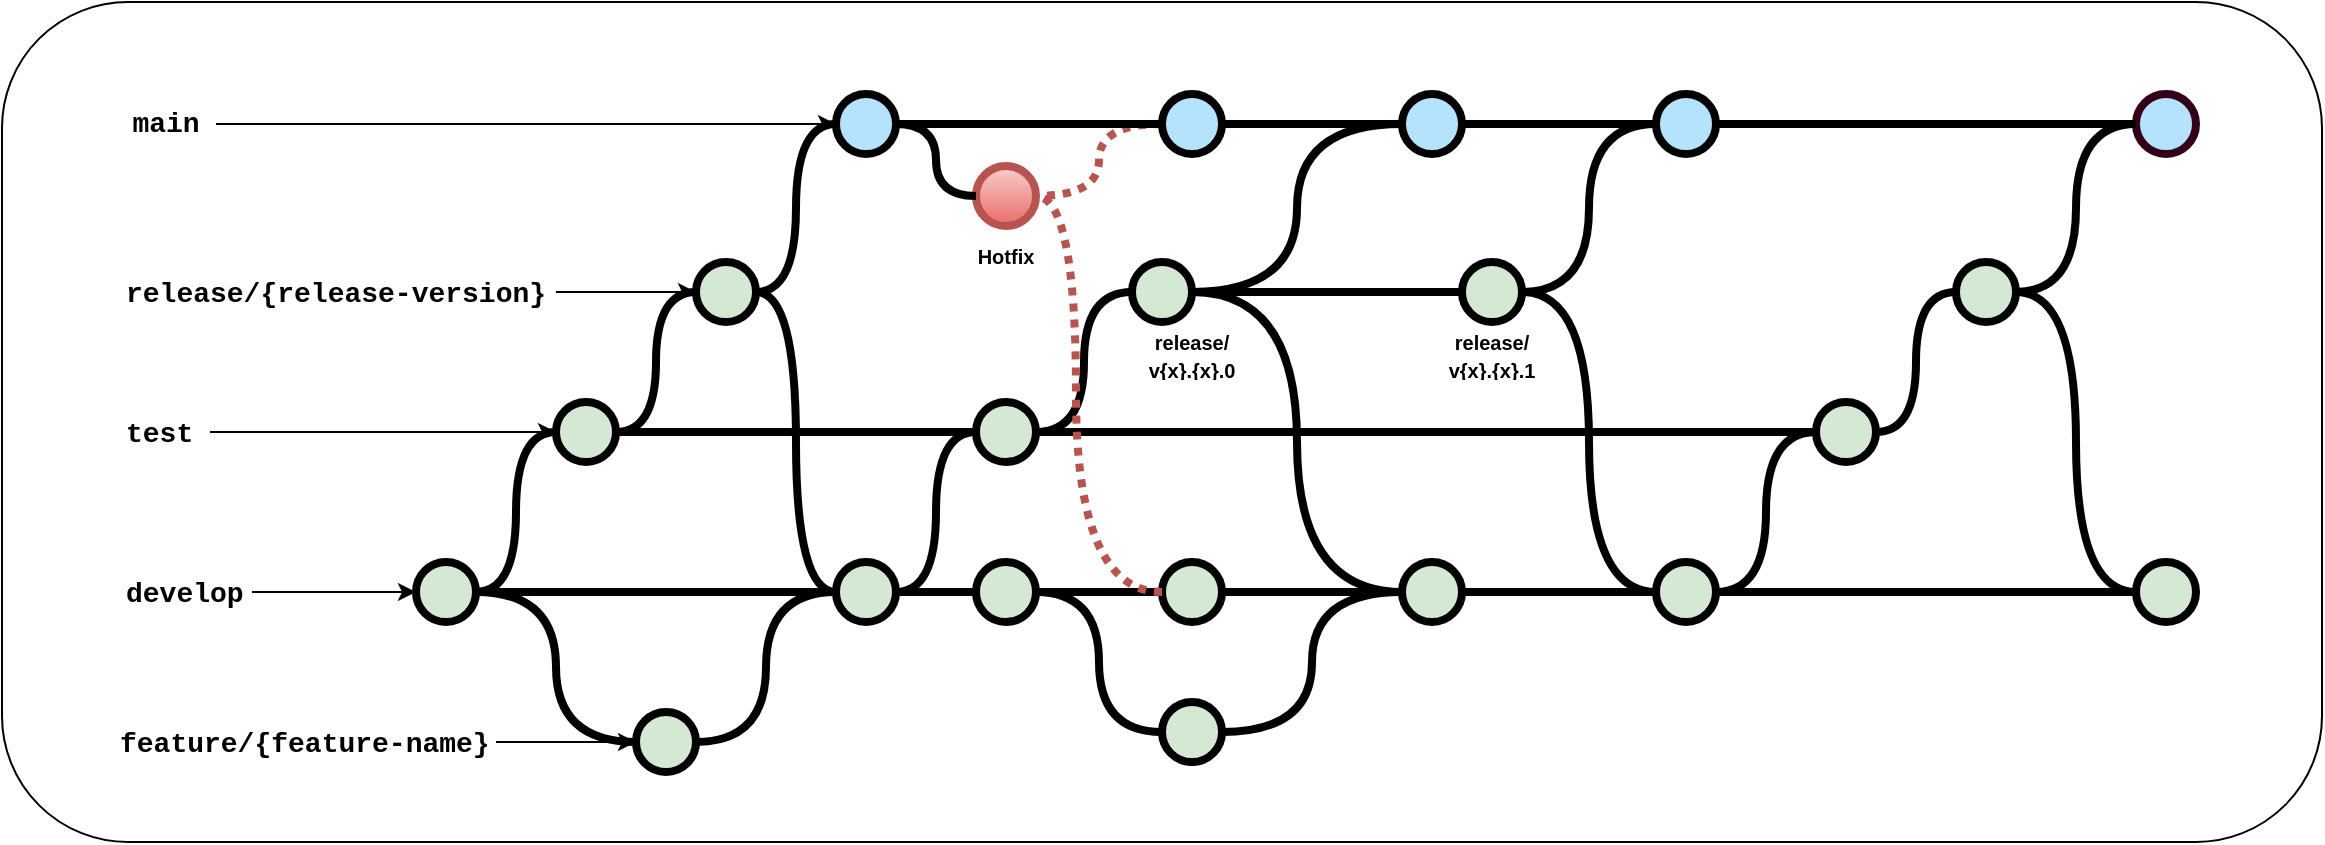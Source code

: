 <mxfile version="17.5.0" type="google"><diagram id="yPxyJZ8AM_hMuL3Unpa9" name="complex gitflow"><mxGraphModel dx="2369" dy="1127" grid="1" gridSize="10" guides="1" tooltips="1" connect="1" arrows="1" fold="1" page="1" pageScale="1" pageWidth="1100" pageHeight="850" math="0" shadow="0"><root><mxCell id="0"/><mxCell id="1" parent="0"/><mxCell id="6oEXdchKybpShq2uF1Sq-28" value="" style="rounded=1;whiteSpace=wrap;html=1;fontSize=10;glass=0;" parent="1" vertex="1"><mxGeometry x="-550" y="180" width="1160" height="420" as="geometry"/></mxCell><mxCell id="uWUnNED6HEl2aK5fdaIb-7" value="&lt;font style=&quot;font-size: 10px&quot;&gt;&lt;b&gt;Hotfix&lt;/b&gt;&lt;/font&gt;" style="text;html=1;strokeColor=none;fillColor=none;align=center;verticalAlign=middle;whiteSpace=wrap;overflow=hidden;" parent="1" vertex="1"><mxGeometry x="-88" y="292" width="80" height="30" as="geometry"/></mxCell><mxCell id="uWUnNED6HEl2aK5fdaIb-8" value="" style="edgeStyle=orthogonalEdgeStyle;rounded=0;html=1;jettySize=auto;orthogonalLoop=1;plain-blue;endArrow=none;endFill=0;strokeWidth=4;strokeColor=#000000;entryX=0;entryY=0.5;entryDx=0;entryDy=0;entryPerimeter=0;startArrow=none;" parent="1" source="_n1wvk3YMXES3FSYDPlQ-41" target="uWUnNED6HEl2aK5fdaIb-11" edge="1"><mxGeometry x="-220.75" y="241" as="geometry"><mxPoint x="-70.75" y="241" as="targetPoint"/></mxGeometry></mxCell><mxCell id="uWUnNED6HEl2aK5fdaIb-80" value="" style="edgeStyle=orthogonalEdgeStyle;curved=1;rounded=0;orthogonalLoop=1;jettySize=auto;html=1;endArrow=none;endFill=0;strokeWidth=4;entryX=0;entryY=0.5;entryDx=0;entryDy=0;entryPerimeter=0;startArrow=none;exitX=1;exitY=0.5;exitDx=0;exitDy=0;exitPerimeter=0;" parent="1" source="6oEXdchKybpShq2uF1Sq-22" target="uWUnNED6HEl2aK5fdaIb-109" edge="1"><mxGeometry relative="1" as="geometry"><mxPoint x="221.5" y="241" as="targetPoint"/><mxPoint x="287" y="241" as="sourcePoint"/></mxGeometry></mxCell><mxCell id="uWUnNED6HEl2aK5fdaIb-11" value="" style="verticalLabelPosition=bottom;verticalAlign=top;html=1;strokeWidth=4;shape=mxgraph.flowchart.on-page_reference;plain-blue;gradientColor=none;strokeColor=#000000;fillColor=#B5E3FE;" parent="1" vertex="1"><mxGeometry x="150" y="226" width="30" height="30" as="geometry"/></mxCell><mxCell id="uWUnNED6HEl2aK5fdaIb-109" value="" style="verticalLabelPosition=bottom;verticalAlign=top;html=1;strokeWidth=4;shape=mxgraph.flowchart.on-page_reference;plain-blue;gradientColor=none;strokeColor=#33001A;fillColor=#B5E3FE;" parent="1" vertex="1"><mxGeometry x="517" y="226" width="30" height="30" as="geometry"/></mxCell><mxCell id="uWUnNED6HEl2aK5fdaIb-13" value="main" style="text;html=1;strokeColor=none;fillColor=none;align=center;verticalAlign=middle;whiteSpace=wrap;overflow=hidden;fontSize=14;fontStyle=1;fontFamily=Courier New;" parent="1" vertex="1"><mxGeometry x="-493" y="220" width="50" height="42" as="geometry"/></mxCell><mxCell id="uWUnNED6HEl2aK5fdaIb-16" style="edgeStyle=orthogonalEdgeStyle;curved=1;rounded=0;html=1;exitX=1;exitY=0.5;exitPerimeter=0;entryX=0;entryY=0.5;entryPerimeter=0;endArrow=none;endFill=0;jettySize=auto;orthogonalLoop=1;strokeWidth=4;fontSize=15;" parent="1" source="uWUnNED6HEl2aK5fdaIb-17" target="uWUnNED6HEl2aK5fdaIb-19" edge="1"><mxGeometry relative="1" as="geometry"/></mxCell><mxCell id="uWUnNED6HEl2aK5fdaIb-17" value="" style="verticalLabelPosition=bottom;verticalAlign=top;html=1;strokeWidth=4;shape=mxgraph.flowchart.on-page_reference;plain-purple;gradientColor=none;strokeColor=#000000;fillColor=#D5E8D4;" parent="1" vertex="1"><mxGeometry x="-273" y="380" width="30" height="30" as="geometry"/></mxCell><mxCell id="uWUnNED6HEl2aK5fdaIb-18" style="edgeStyle=orthogonalEdgeStyle;curved=1;rounded=0;html=1;entryX=0;entryY=0.5;entryPerimeter=0;endArrow=none;endFill=0;jettySize=auto;orthogonalLoop=1;strokeWidth=4;fontSize=15;" parent="1" source="_n1wvk3YMXES3FSYDPlQ-4" target="uWUnNED6HEl2aK5fdaIb-11" edge="1"><mxGeometry relative="1" as="geometry"/></mxCell><mxCell id="uWUnNED6HEl2aK5fdaIb-19" value="" style="verticalLabelPosition=bottom;verticalAlign=top;html=1;strokeWidth=4;shape=mxgraph.flowchart.on-page_reference;plain-purple;gradientColor=none;strokeColor=#000000;fillColor=#D5E8D4;" parent="1" vertex="1"><mxGeometry x="-63" y="380" width="30" height="30" as="geometry"/></mxCell><mxCell id="uWUnNED6HEl2aK5fdaIb-20" value="test" style="text;html=1;strokeColor=none;fillColor=none;align=left;verticalAlign=middle;whiteSpace=wrap;overflow=hidden;fontSize=14;fontStyle=1;fontFamily=Courier New;" parent="1" vertex="1"><mxGeometry x="-490" y="385" width="44" height="20" as="geometry"/></mxCell><mxCell id="uWUnNED6HEl2aK5fdaIb-94" style="edgeStyle=orthogonalEdgeStyle;curved=1;rounded=0;orthogonalLoop=1;jettySize=auto;html=1;exitX=1;exitY=0.5;exitDx=0;exitDy=0;exitPerimeter=0;entryX=0;entryY=0.5;entryDx=0;entryDy=0;entryPerimeter=0;endArrow=none;endFill=0;strokeWidth=4;fontFamily=Courier New;fontColor=#009900;" parent="1" source="6oEXdchKybpShq2uF1Sq-1" target="uWUnNED6HEl2aK5fdaIb-70" edge="1"><mxGeometry relative="1" as="geometry"><mxPoint x="-114.75" y="405" as="sourcePoint"/><mxPoint x="-60.75" y="484" as="targetPoint"/></mxGeometry></mxCell><mxCell id="uWUnNED6HEl2aK5fdaIb-78" value="" style="edgeStyle=orthogonalEdgeStyle;curved=1;rounded=0;orthogonalLoop=1;jettySize=auto;html=1;endArrow=none;endFill=0;strokeWidth=4;entryX=0;entryY=0.5;entryDx=0;entryDy=0;entryPerimeter=0;" parent="1" source="uWUnNED6HEl2aK5fdaIb-70" target="_n1wvk3YMXES3FSYDPlQ-19" edge="1"><mxGeometry relative="1" as="geometry"><mxPoint x="57" y="470" as="targetPoint"/></mxGeometry></mxCell><mxCell id="uWUnNED6HEl2aK5fdaIb-70" value="" style="verticalLabelPosition=bottom;verticalAlign=top;html=1;strokeWidth=4;shape=mxgraph.flowchart.on-page_reference;plain-purple;gradientColor=none;strokeColor=#000000;fillColor=#D5E8D4;" parent="1" vertex="1"><mxGeometry x="-63" y="460" width="30" height="30" as="geometry"/></mxCell><mxCell id="uWUnNED6HEl2aK5fdaIb-108" style="edgeStyle=orthogonalEdgeStyle;curved=1;rounded=0;orthogonalLoop=1;jettySize=auto;html=1;entryX=0;entryY=0.5;entryDx=0;entryDy=0;entryPerimeter=0;endArrow=none;endFill=0;strokeWidth=4;fontFamily=Courier New;fontColor=#009900;exitX=1;exitY=0.5;exitDx=0;exitDy=0;exitPerimeter=0;" parent="1" source="6oEXdchKybpShq2uF1Sq-26" target="uWUnNED6HEl2aK5fdaIb-106" edge="1"><mxGeometry relative="1" as="geometry"/></mxCell><mxCell id="uWUnNED6HEl2aK5fdaIb-95" value="" style="verticalLabelPosition=bottom;verticalAlign=top;html=1;strokeWidth=4;shape=mxgraph.flowchart.on-page_reference;plain-purple;gradientColor=none;strokeColor=#000000;fillColor=#D5E8D4;" parent="1" vertex="1"><mxGeometry x="150" y="460" width="30" height="30" as="geometry"/></mxCell><mxCell id="uWUnNED6HEl2aK5fdaIb-76" value="develop" style="text;html=1;strokeColor=none;fillColor=none;align=left;verticalAlign=middle;whiteSpace=wrap;overflow=hidden;fontSize=14;fontStyle=1;fontFamily=Courier New;" parent="1" vertex="1"><mxGeometry x="-490" y="465" width="65" height="20" as="geometry"/></mxCell><mxCell id="uWUnNED6HEl2aK5fdaIb-97" style="edgeStyle=orthogonalEdgeStyle;curved=1;rounded=0;orthogonalLoop=1;jettySize=auto;html=1;exitX=1;exitY=0.5;exitDx=0;exitDy=0;exitPerimeter=0;entryX=0;entryY=0.5;entryDx=0;entryDy=0;entryPerimeter=0;endArrow=none;endFill=0;strokeWidth=4;fontFamily=Courier New;fontColor=#009900;" parent="1" source="uWUnNED6HEl2aK5fdaIb-84" target="uWUnNED6HEl2aK5fdaIb-95" edge="1"><mxGeometry relative="1" as="geometry"/></mxCell><mxCell id="uWUnNED6HEl2aK5fdaIb-84" value="" style="verticalLabelPosition=bottom;verticalAlign=top;html=1;strokeWidth=4;shape=mxgraph.flowchart.on-page_reference;plain-purple;gradientColor=none;strokeColor=#000000;fillColor=#D5E8D4;" parent="1" vertex="1"><mxGeometry x="30" y="530" width="30" height="30" as="geometry"/></mxCell><mxCell id="uWUnNED6HEl2aK5fdaIb-86" value="feature/{feature-name}" style="text;html=1;strokeColor=none;fillColor=none;align=left;verticalAlign=middle;whiteSpace=wrap;overflow=hidden;fontSize=14;fontStyle=1;fontFamily=Courier New;" parent="1" vertex="1"><mxGeometry x="-493" y="540" width="190" height="20" as="geometry"/></mxCell><mxCell id="uWUnNED6HEl2aK5fdaIb-93" value="" style="endArrow=classic;html=1;strokeWidth=1;fontFamily=Courier New;fontColor=#009900;exitX=1;exitY=0.5;exitDx=0;exitDy=0;entryX=0;entryY=0.5;entryDx=0;entryDy=0;entryPerimeter=0;" parent="1" source="uWUnNED6HEl2aK5fdaIb-20" target="uWUnNED6HEl2aK5fdaIb-17" edge="1"><mxGeometry width="50" height="50" relative="1" as="geometry"><mxPoint x="-299" y="395" as="sourcePoint"/><mxPoint x="-219" y="395" as="targetPoint"/></mxGeometry></mxCell><mxCell id="uWUnNED6HEl2aK5fdaIb-107" value="" style="edgeStyle=orthogonalEdgeStyle;curved=1;rounded=0;orthogonalLoop=1;jettySize=auto;html=1;endArrow=none;endFill=0;strokeWidth=4;fontFamily=Courier New;fontColor=#009900;exitX=1;exitY=0.5;exitDx=0;exitDy=0;exitPerimeter=0;" parent="1" source="uWUnNED6HEl2aK5fdaIb-19" target="uWUnNED6HEl2aK5fdaIb-106" edge="1"><mxGeometry relative="1" as="geometry"><mxPoint x="76.88" y="395" as="sourcePoint"/></mxGeometry></mxCell><mxCell id="uWUnNED6HEl2aK5fdaIb-115" style="edgeStyle=orthogonalEdgeStyle;curved=1;rounded=0;orthogonalLoop=1;jettySize=auto;html=1;entryX=0;entryY=0.5;entryDx=0;entryDy=0;entryPerimeter=0;endArrow=none;endFill=0;strokeWidth=4;fontFamily=Courier New;fontColor=#009900;" parent="1" source="uWUnNED6HEl2aK5fdaIb-106" target="_n1wvk3YMXES3FSYDPlQ-11" edge="1"><mxGeometry relative="1" as="geometry"/></mxCell><mxCell id="uWUnNED6HEl2aK5fdaIb-106" value="" style="verticalLabelPosition=bottom;verticalAlign=top;html=1;strokeWidth=4;shape=mxgraph.flowchart.on-page_reference;plain-purple;gradientColor=none;strokeColor=#000000;fillColor=#D5E8D4;" parent="1" vertex="1"><mxGeometry x="357" y="380" width="30" height="30" as="geometry"/></mxCell><mxCell id="9hBKPDzoitwpIBdzFDQ7-16" value="" style="verticalLabelPosition=bottom;verticalAlign=top;html=1;strokeWidth=4;shape=mxgraph.flowchart.on-page_reference;plain-blue;gradientColor=#EA6B66;strokeColor=#B85450;fillColor=#F8CECC;" parent="1" vertex="1"><mxGeometry x="-63" y="262" width="30" height="30" as="geometry"/></mxCell><mxCell id="_n1wvk3YMXES3FSYDPlQ-2" value="" style="verticalLabelPosition=bottom;verticalAlign=top;html=1;strokeWidth=4;shape=mxgraph.flowchart.on-page_reference;plain-purple;gradientColor=none;strokeColor=#000000;fillColor=#D5E8D4;" parent="1" vertex="1"><mxGeometry x="-203" y="310" width="30" height="30" as="geometry"/></mxCell><mxCell id="_n1wvk3YMXES3FSYDPlQ-4" value="" style="verticalLabelPosition=bottom;verticalAlign=top;html=1;strokeWidth=4;shape=mxgraph.flowchart.on-page_reference;plain-purple;gradientColor=none;strokeColor=#000000;fillColor=#D5E8D4;" parent="1" vertex="1"><mxGeometry x="15" y="310" width="30" height="30" as="geometry"/></mxCell><mxCell id="_n1wvk3YMXES3FSYDPlQ-6" value="release/{release-version}" style="text;html=1;strokeColor=none;fillColor=none;align=left;verticalAlign=middle;whiteSpace=wrap;overflow=hidden;fontSize=14;fontStyle=1;fontFamily=Courier New;" parent="1" vertex="1"><mxGeometry x="-490" y="315" width="217" height="20" as="geometry"/></mxCell><mxCell id="_n1wvk3YMXES3FSYDPlQ-8" value="" style="endArrow=classic;html=1;strokeWidth=1;fontFamily=Courier New;fontColor=#009900;exitX=1;exitY=0.5;exitDx=0;exitDy=0;entryX=0;entryY=0.5;entryDx=0;entryDy=0;entryPerimeter=0;" parent="1" source="_n1wvk3YMXES3FSYDPlQ-6" target="_n1wvk3YMXES3FSYDPlQ-2" edge="1"><mxGeometry width="50" height="50" relative="1" as="geometry"><mxPoint x="-294.75" y="325" as="sourcePoint"/><mxPoint x="-263" y="325" as="targetPoint"/></mxGeometry></mxCell><mxCell id="_n1wvk3YMXES3FSYDPlQ-11" value="" style="verticalLabelPosition=bottom;verticalAlign=top;html=1;strokeWidth=4;shape=mxgraph.flowchart.on-page_reference;plain-purple;gradientColor=none;strokeColor=#000000;fillColor=#D5E8D4;" parent="1" vertex="1"><mxGeometry x="427" y="310" width="30" height="30" as="geometry"/></mxCell><mxCell id="_n1wvk3YMXES3FSYDPlQ-15" style="edgeStyle=orthogonalEdgeStyle;curved=1;rounded=0;html=1;endArrow=none;endFill=0;jettySize=auto;orthogonalLoop=1;strokeWidth=4;fontSize=15;entryX=0;entryY=0.5;entryDx=0;entryDy=0;entryPerimeter=0;exitX=1;exitY=0.5;exitDx=0;exitDy=0;exitPerimeter=0;" parent="1" source="_n1wvk3YMXES3FSYDPlQ-2" target="6oEXdchKybpShq2uF1Sq-1" edge="1"><mxGeometry relative="1" as="geometry"><mxPoint x="-213" y="325" as="sourcePoint"/><mxPoint x="-176" y="395" as="targetPoint"/></mxGeometry></mxCell><mxCell id="_n1wvk3YMXES3FSYDPlQ-18" style="edgeStyle=orthogonalEdgeStyle;curved=1;rounded=0;orthogonalLoop=1;jettySize=auto;html=1;exitX=1;exitY=0.5;exitDx=0;exitDy=0;exitPerimeter=0;entryX=0;entryY=0.5;entryDx=0;entryDy=0;entryPerimeter=0;endArrow=none;endFill=0;strokeWidth=4;fontFamily=Courier New;fontColor=#009900;" parent="1" source="uWUnNED6HEl2aK5fdaIb-70" target="uWUnNED6HEl2aK5fdaIb-84" edge="1"><mxGeometry relative="1" as="geometry"><mxPoint x="-38.75" y="530" as="sourcePoint"/><mxPoint x="7.25" y="610" as="targetPoint"/></mxGeometry></mxCell><mxCell id="_n1wvk3YMXES3FSYDPlQ-19" value="" style="verticalLabelPosition=bottom;verticalAlign=top;html=1;strokeWidth=4;shape=mxgraph.flowchart.on-page_reference;plain-purple;gradientColor=none;strokeColor=#000000;fillColor=#D5E8D4;" parent="1" vertex="1"><mxGeometry x="30" y="460" width="30" height="30" as="geometry"/></mxCell><mxCell id="_n1wvk3YMXES3FSYDPlQ-20" style="edgeStyle=orthogonalEdgeStyle;curved=1;rounded=0;orthogonalLoop=1;jettySize=auto;html=1;exitX=1;exitY=0.5;exitDx=0;exitDy=0;exitPerimeter=0;entryX=0;entryY=0.5;entryDx=0;entryDy=0;entryPerimeter=0;endArrow=none;endFill=0;strokeWidth=4;fontFamily=Courier New;fontColor=#009900;" parent="1" source="uWUnNED6HEl2aK5fdaIb-19" target="_n1wvk3YMXES3FSYDPlQ-4" edge="1"><mxGeometry relative="1" as="geometry"><mxPoint x="14" y="394" as="sourcePoint"/><mxPoint x="60" y="474" as="targetPoint"/></mxGeometry></mxCell><mxCell id="_n1wvk3YMXES3FSYDPlQ-21" value="" style="edgeStyle=orthogonalEdgeStyle;curved=1;rounded=0;orthogonalLoop=1;jettySize=auto;html=1;endArrow=none;endFill=0;strokeWidth=4;entryX=0;entryY=0.5;entryDx=0;entryDy=0;entryPerimeter=0;exitX=1;exitY=0.5;exitDx=0;exitDy=0;exitPerimeter=0;" parent="1" source="_n1wvk3YMXES3FSYDPlQ-19" target="uWUnNED6HEl2aK5fdaIb-95" edge="1"><mxGeometry relative="1" as="geometry"><mxPoint x="107" y="450" as="sourcePoint"/><mxPoint x="207.25" y="450" as="targetPoint"/></mxGeometry></mxCell><mxCell id="_n1wvk3YMXES3FSYDPlQ-24" style="edgeStyle=orthogonalEdgeStyle;curved=1;rounded=0;html=1;entryX=0;entryY=0.5;entryPerimeter=0;endArrow=none;endFill=0;jettySize=auto;orthogonalLoop=1;strokeWidth=4;fontSize=15;exitX=1;exitY=0.5;exitDx=0;exitDy=0;exitPerimeter=0;entryDx=0;entryDy=0;" parent="1" source="_n1wvk3YMXES3FSYDPlQ-4" target="uWUnNED6HEl2aK5fdaIb-95" edge="1"><mxGeometry relative="1" as="geometry"><mxPoint x="41.63" y="335" as="sourcePoint"/><mxPoint x="86.88" y="251" as="targetPoint"/></mxGeometry></mxCell><mxCell id="_n1wvk3YMXES3FSYDPlQ-27" style="edgeStyle=orthogonalEdgeStyle;curved=1;rounded=0;orthogonalLoop=1;jettySize=auto;html=1;entryX=0;entryY=0.5;entryDx=0;entryDy=0;entryPerimeter=0;endArrow=none;endFill=0;strokeWidth=4;fontFamily=Courier New;fontColor=#009900;exitX=1;exitY=0.5;exitDx=0;exitDy=0;exitPerimeter=0;" parent="1" source="_n1wvk3YMXES3FSYDPlQ-11" target="uWUnNED6HEl2aK5fdaIb-109" edge="1"><mxGeometry relative="1" as="geometry"><mxPoint x="323" y="306" as="sourcePoint"/><mxPoint x="377.5" y="236" as="targetPoint"/></mxGeometry></mxCell><mxCell id="_n1wvk3YMXES3FSYDPlQ-29" value="" style="verticalLabelPosition=bottom;verticalAlign=top;html=1;strokeWidth=4;shape=mxgraph.flowchart.on-page_reference;plain-purple;gradientColor=none;strokeColor=#000000;fillColor=#D5E8D4;" parent="1" vertex="1"><mxGeometry x="517" y="460" width="30" height="30" as="geometry"/></mxCell><mxCell id="_n1wvk3YMXES3FSYDPlQ-35" value="" style="verticalLabelPosition=bottom;verticalAlign=top;html=1;strokeWidth=4;shape=mxgraph.flowchart.on-page_reference;plain-blue;gradientColor=none;fillColor=#B5E3Fe;strokeColor=#000000;" parent="1" vertex="1"><mxGeometry x="-133" y="226" width="30" height="30" as="geometry"/></mxCell><mxCell id="_n1wvk3YMXES3FSYDPlQ-37" style="edgeStyle=orthogonalEdgeStyle;curved=1;rounded=0;html=1;exitX=1;exitY=0.5;endArrow=none;endFill=0;jettySize=auto;orthogonalLoop=1;strokeWidth=4;fontSize=15;exitDx=0;exitDy=0;entryX=0;entryY=0.5;entryDx=0;entryDy=0;entryPerimeter=0;exitPerimeter=0;" parent="1" source="_n1wvk3YMXES3FSYDPlQ-2" target="_n1wvk3YMXES3FSYDPlQ-35" edge="1"><mxGeometry relative="1" as="geometry"><mxPoint x="-242.75" y="192" as="sourcePoint"/><mxPoint x="-189" y="262" as="targetPoint"/></mxGeometry></mxCell><mxCell id="_n1wvk3YMXES3FSYDPlQ-39" style="edgeStyle=orthogonalEdgeStyle;curved=1;rounded=0;html=1;exitX=0;exitY=0.5;endArrow=none;endFill=0;jettySize=auto;orthogonalLoop=1;strokeWidth=4;fontSize=15;exitDx=0;exitDy=0;entryX=1;entryY=0.5;entryDx=0;entryDy=0;entryPerimeter=0;exitPerimeter=0;" parent="1" source="9hBKPDzoitwpIBdzFDQ7-16" target="_n1wvk3YMXES3FSYDPlQ-35" edge="1"><mxGeometry relative="1" as="geometry"><mxPoint x="-168" y="346" as="sourcePoint"/><mxPoint x="-108" y="262" as="targetPoint"/></mxGeometry></mxCell><mxCell id="_n1wvk3YMXES3FSYDPlQ-40" style="edgeStyle=orthogonalEdgeStyle;curved=1;rounded=0;html=1;exitX=0;exitY=0.5;endArrow=none;endFill=0;jettySize=auto;orthogonalLoop=1;strokeWidth=4;fontSize=15;exitDx=0;exitDy=0;entryX=1;entryY=0.5;entryDx=0;entryDy=0;entryPerimeter=0;exitPerimeter=0;fillColor=#f8cecc;strokeColor=#b85450;dashed=1;dashPattern=1 1;" parent="1" source="_n1wvk3YMXES3FSYDPlQ-41" target="9hBKPDzoitwpIBdzFDQ7-16" edge="1"><mxGeometry relative="1" as="geometry"><mxPoint x="27" y="292" as="sourcePoint"/><mxPoint x="-13" y="256" as="targetPoint"/></mxGeometry></mxCell><mxCell id="_n1wvk3YMXES3FSYDPlQ-41" value="" style="verticalLabelPosition=bottom;verticalAlign=top;html=1;strokeWidth=4;shape=mxgraph.flowchart.on-page_reference;plain-blue;gradientColor=none;strokeColor=#000000;fillColor=#B5E3FE;" parent="1" vertex="1"><mxGeometry x="30" y="226" width="30" height="30" as="geometry"/></mxCell><mxCell id="_n1wvk3YMXES3FSYDPlQ-42" value="" style="edgeStyle=orthogonalEdgeStyle;rounded=0;html=1;jettySize=auto;orthogonalLoop=1;plain-blue;endArrow=none;endFill=0;strokeWidth=4;strokeColor=#000000;entryX=0;entryY=0.5;entryDx=0;entryDy=0;entryPerimeter=0;startArrow=none;" parent="1" source="_n1wvk3YMXES3FSYDPlQ-35" target="_n1wvk3YMXES3FSYDPlQ-41" edge="1"><mxGeometry x="-220.75" y="241" as="geometry"><mxPoint x="76.88" y="241" as="targetPoint"/><mxPoint x="-123" y="241" as="sourcePoint"/></mxGeometry></mxCell><mxCell id="_n1wvk3YMXES3FSYDPlQ-43" style="edgeStyle=orthogonalEdgeStyle;curved=1;rounded=0;html=1;exitX=0;exitY=0.5;endArrow=none;endFill=0;jettySize=auto;orthogonalLoop=1;strokeWidth=4;fontSize=15;exitDx=0;exitDy=0;entryX=1;entryY=0.5;entryDx=0;entryDy=0;entryPerimeter=0;exitPerimeter=0;fillColor=#f8cecc;strokeColor=#b85450;dashed=1;dashPattern=1 1;" parent="1" source="_n1wvk3YMXES3FSYDPlQ-19" target="9hBKPDzoitwpIBdzFDQ7-16" edge="1"><mxGeometry relative="1" as="geometry"><mxPoint x="37" y="274" as="sourcePoint"/><mxPoint x="-3" y="310" as="targetPoint"/><Array as="points"><mxPoint x="-13" y="475"/><mxPoint x="-13" y="277"/></Array></mxGeometry></mxCell><mxCell id="6oEXdchKybpShq2uF1Sq-1" value="" style="verticalLabelPosition=bottom;verticalAlign=top;html=1;strokeWidth=4;shape=mxgraph.flowchart.on-page_reference;plain-purple;gradientColor=none;strokeColor=#000000;fillColor=#D5E8D4;" parent="1" vertex="1"><mxGeometry x="-133" y="460" width="30" height="30" as="geometry"/></mxCell><mxCell id="6oEXdchKybpShq2uF1Sq-2" value="" style="edgeStyle=orthogonalEdgeStyle;curved=1;rounded=0;orthogonalLoop=1;jettySize=auto;html=1;endArrow=none;endFill=0;strokeWidth=4;entryX=0;entryY=0.5;entryDx=0;entryDy=0;entryPerimeter=0;exitX=1;exitY=0.5;exitDx=0;exitDy=0;exitPerimeter=0;" parent="1" source="6oEXdchKybpShq2uF1Sq-26" target="_n1wvk3YMXES3FSYDPlQ-29" edge="1"><mxGeometry relative="1" as="geometry"><mxPoint x="249.13" y="474.66" as="sourcePoint"/><mxPoint x="322.88" y="474.66" as="targetPoint"/></mxGeometry></mxCell><mxCell id="6oEXdchKybpShq2uF1Sq-3" style="edgeStyle=orthogonalEdgeStyle;curved=1;rounded=0;orthogonalLoop=1;jettySize=auto;html=1;entryX=1;entryY=0.5;entryDx=0;entryDy=0;entryPerimeter=0;endArrow=none;endFill=0;strokeWidth=4;fontFamily=Courier New;fontColor=#009900;exitX=0;exitY=0.5;exitDx=0;exitDy=0;exitPerimeter=0;" parent="1" source="_n1wvk3YMXES3FSYDPlQ-29" target="_n1wvk3YMXES3FSYDPlQ-11" edge="1"><mxGeometry relative="1" as="geometry"><mxPoint x="357" y="405" as="sourcePoint"/><mxPoint x="411.5" y="335" as="targetPoint"/></mxGeometry></mxCell><mxCell id="6oEXdchKybpShq2uF1Sq-4" style="edgeStyle=orthogonalEdgeStyle;curved=1;rounded=0;html=1;exitX=1;exitY=0.5;endArrow=none;endFill=0;jettySize=auto;orthogonalLoop=1;strokeWidth=4;fontSize=15;exitDx=0;exitDy=0;entryX=0;entryY=0.5;entryDx=0;entryDy=0;entryPerimeter=0;exitPerimeter=0;" parent="1" source="uWUnNED6HEl2aK5fdaIb-17" target="_n1wvk3YMXES3FSYDPlQ-2" edge="1"><mxGeometry relative="1" as="geometry"><mxPoint x="-417.03" y="424" as="sourcePoint"/><mxPoint x="-363.03" y="340" as="targetPoint"/></mxGeometry></mxCell><mxCell id="6oEXdchKybpShq2uF1Sq-6" value="" style="endArrow=classic;html=1;strokeWidth=1;fontFamily=Courier New;fontColor=#009900;exitX=1;exitY=0.5;exitDx=0;exitDy=0;entryX=0;entryY=0.5;entryDx=0;entryDy=0;entryPerimeter=0;" parent="1" source="uWUnNED6HEl2aK5fdaIb-13" target="_n1wvk3YMXES3FSYDPlQ-35" edge="1"><mxGeometry width="50" height="50" relative="1" as="geometry"><mxPoint x="-393" y="255.31" as="sourcePoint"/><mxPoint x="-303" y="241" as="targetPoint"/></mxGeometry></mxCell><mxCell id="6oEXdchKybpShq2uF1Sq-7" style="edgeStyle=orthogonalEdgeStyle;curved=1;rounded=0;orthogonalLoop=1;jettySize=auto;html=1;entryX=0;entryY=0.5;entryDx=0;entryDy=0;entryPerimeter=0;endArrow=none;endFill=0;strokeWidth=4;fontFamily=Courier New;fontColor=#009900;exitX=1;exitY=0.5;exitDx=0;exitDy=0;exitPerimeter=0;" parent="1" source="6oEXdchKybpShq2uF1Sq-1" target="uWUnNED6HEl2aK5fdaIb-19" edge="1"><mxGeometry relative="1" as="geometry"><mxPoint x="-172.63" y="535" as="sourcePoint"/><mxPoint x="-108.0" y="465" as="targetPoint"/></mxGeometry></mxCell><mxCell id="6oEXdchKybpShq2uF1Sq-8" value="" style="verticalLabelPosition=bottom;verticalAlign=top;html=1;strokeWidth=4;shape=mxgraph.flowchart.on-page_reference;plain-purple;gradientColor=none;strokeColor=#000000;fillColor=#D5E8D4;" parent="1" vertex="1"><mxGeometry x="-343" y="460" width="30" height="30" as="geometry"/></mxCell><mxCell id="6oEXdchKybpShq2uF1Sq-10" style="edgeStyle=orthogonalEdgeStyle;curved=1;rounded=0;html=1;exitX=1;exitY=0.5;endArrow=none;endFill=0;jettySize=auto;orthogonalLoop=1;strokeWidth=4;fontSize=15;exitDx=0;exitDy=0;entryX=0;entryY=0.5;entryDx=0;entryDy=0;entryPerimeter=0;exitPerimeter=0;" parent="1" source="6oEXdchKybpShq2uF1Sq-8" target="uWUnNED6HEl2aK5fdaIb-17" edge="1"><mxGeometry relative="1" as="geometry"><mxPoint x="-371.0" y="480" as="sourcePoint"/><mxPoint x="-331.0" y="410" as="targetPoint"/></mxGeometry></mxCell><mxCell id="6oEXdchKybpShq2uF1Sq-11" value="" style="endArrow=classic;html=1;strokeWidth=1;fontFamily=Courier New;fontColor=#009900;exitX=1;exitY=0.5;exitDx=0;exitDy=0;entryX=0;entryY=0.5;entryDx=0;entryDy=0;entryPerimeter=0;" parent="1" source="uWUnNED6HEl2aK5fdaIb-76" target="6oEXdchKybpShq2uF1Sq-8" edge="1"><mxGeometry width="50" height="50" relative="1" as="geometry"><mxPoint x="-469.5" y="450" as="sourcePoint"/><mxPoint x="-365.75" y="450" as="targetPoint"/></mxGeometry></mxCell><mxCell id="6oEXdchKybpShq2uF1Sq-13" style="edgeStyle=orthogonalEdgeStyle;curved=1;rounded=0;orthogonalLoop=1;jettySize=auto;html=1;exitX=1;exitY=0.5;exitDx=0;exitDy=0;exitPerimeter=0;entryX=0;entryY=0.5;entryDx=0;entryDy=0;entryPerimeter=0;endArrow=none;endFill=0;strokeWidth=4;fontFamily=Courier New;fontColor=#009900;" parent="1" source="6oEXdchKybpShq2uF1Sq-8" target="6oEXdchKybpShq2uF1Sq-1" edge="1"><mxGeometry relative="1" as="geometry"><mxPoint x="-93.0" y="485" as="sourcePoint"/><mxPoint x="-53.0" y="485" as="targetPoint"/></mxGeometry></mxCell><mxCell id="6oEXdchKybpShq2uF1Sq-14" style="edgeStyle=orthogonalEdgeStyle;curved=1;rounded=0;orthogonalLoop=1;jettySize=auto;html=1;exitX=1;exitY=0.5;exitDx=0;exitDy=0;exitPerimeter=0;entryX=0;entryY=0.5;entryDx=0;entryDy=0;entryPerimeter=0;endArrow=none;endFill=0;strokeWidth=4;fontFamily=Courier New;fontColor=#009900;" parent="1" source="6oEXdchKybpShq2uF1Sq-8" target="6oEXdchKybpShq2uF1Sq-15" edge="1"><mxGeometry relative="1" as="geometry"><mxPoint x="-333.0" y="502.5" as="sourcePoint"/><mxPoint x="-292.75" y="637.5" as="targetPoint"/></mxGeometry></mxCell><mxCell id="6oEXdchKybpShq2uF1Sq-15" value="" style="verticalLabelPosition=bottom;verticalAlign=top;html=1;strokeWidth=4;shape=mxgraph.flowchart.on-page_reference;plain-purple;gradientColor=none;strokeColor=#000000;fillColor=#D5E8D4;" parent="1" vertex="1"><mxGeometry x="-233" y="535" width="30" height="30" as="geometry"/></mxCell><mxCell id="6oEXdchKybpShq2uF1Sq-16" style="edgeStyle=orthogonalEdgeStyle;curved=1;rounded=0;orthogonalLoop=1;jettySize=auto;html=1;exitX=1;exitY=0.5;exitDx=0;exitDy=0;exitPerimeter=0;entryX=0;entryY=0.5;entryDx=0;entryDy=0;entryPerimeter=0;endArrow=none;endFill=0;strokeWidth=4;fontFamily=Courier New;fontColor=#009900;" parent="1" source="6oEXdchKybpShq2uF1Sq-15" target="6oEXdchKybpShq2uF1Sq-1" edge="1"><mxGeometry relative="1" as="geometry"><mxPoint x="-119" y="502.5" as="targetPoint"/></mxGeometry></mxCell><mxCell id="6oEXdchKybpShq2uF1Sq-17" value="" style="endArrow=classic;html=1;strokeWidth=1;fontFamily=Courier New;fontColor=#009900;exitX=1;exitY=0.5;exitDx=0;exitDy=0;entryX=0;entryY=0.5;entryDx=0;entryDy=0;entryPerimeter=0;" parent="1" source="uWUnNED6HEl2aK5fdaIb-86" target="6oEXdchKybpShq2uF1Sq-15" edge="1"><mxGeometry width="50" height="50" relative="1" as="geometry"><mxPoint x="-363" y="549.66" as="sourcePoint"/><mxPoint x="-221" y="549.66" as="targetPoint"/></mxGeometry></mxCell><mxCell id="6oEXdchKybpShq2uF1Sq-18" value="&lt;font style=&quot;font-size: 10px&quot;&gt;&lt;b&gt;release/&lt;br&gt;v{x}.{x}.0&lt;/b&gt;&lt;/font&gt;" style="text;html=1;strokeColor=none;fillColor=none;align=center;verticalAlign=middle;whiteSpace=wrap;overflow=hidden;" parent="1" vertex="1"><mxGeometry x="-10" y="340" width="110" height="30" as="geometry"/></mxCell><mxCell id="6oEXdchKybpShq2uF1Sq-19" value="" style="verticalLabelPosition=bottom;verticalAlign=top;html=1;strokeWidth=4;shape=mxgraph.flowchart.on-page_reference;plain-purple;gradientColor=none;strokeColor=#000000;fillColor=#D5E8D4;" parent="1" vertex="1"><mxGeometry x="180" y="310" width="30" height="30" as="geometry"/></mxCell><mxCell id="6oEXdchKybpShq2uF1Sq-20" value="" style="edgeStyle=orthogonalEdgeStyle;curved=1;rounded=0;orthogonalLoop=1;jettySize=auto;html=1;endArrow=none;endFill=0;strokeWidth=4;fontFamily=Courier New;fontColor=#009900;exitX=1;exitY=0.5;exitDx=0;exitDy=0;exitPerimeter=0;entryX=0;entryY=0.5;entryDx=0;entryDy=0;entryPerimeter=0;" parent="1" source="_n1wvk3YMXES3FSYDPlQ-4" target="6oEXdchKybpShq2uF1Sq-19" edge="1"><mxGeometry relative="1" as="geometry"><mxPoint x="-23" y="405" as="sourcePoint"/><mxPoint x="117" y="325" as="targetPoint"/></mxGeometry></mxCell><mxCell id="6oEXdchKybpShq2uF1Sq-21" value="&lt;b&gt;&lt;font style=&quot;font-size: 10px&quot;&gt;release/&lt;br&gt;v{x}.{x}.1&lt;/font&gt;&lt;/b&gt;" style="text;html=1;strokeColor=none;fillColor=none;align=center;verticalAlign=middle;whiteSpace=wrap;overflow=hidden;" parent="1" vertex="1"><mxGeometry x="135" y="340" width="120" height="30" as="geometry"/></mxCell><mxCell id="6oEXdchKybpShq2uF1Sq-22" value="" style="verticalLabelPosition=bottom;verticalAlign=top;html=1;strokeWidth=4;shape=mxgraph.flowchart.on-page_reference;plain-blue;gradientColor=none;strokeColor=#000000;fillColor=#B5E3FE;" parent="1" vertex="1"><mxGeometry x="277" y="226" width="30" height="30" as="geometry"/></mxCell><mxCell id="6oEXdchKybpShq2uF1Sq-23" value="" style="edgeStyle=orthogonalEdgeStyle;curved=1;rounded=0;orthogonalLoop=1;jettySize=auto;html=1;endArrow=none;endFill=0;strokeWidth=4;entryX=0;entryY=0.5;entryDx=0;entryDy=0;entryPerimeter=0;startArrow=none;exitX=1;exitY=0.5;exitDx=0;exitDy=0;exitPerimeter=0;" parent="1" source="uWUnNED6HEl2aK5fdaIb-11" target="6oEXdchKybpShq2uF1Sq-22" edge="1"><mxGeometry relative="1" as="geometry"><mxPoint x="456.0" y="241" as="targetPoint"/><mxPoint x="117" y="241" as="sourcePoint"/></mxGeometry></mxCell><mxCell id="6oEXdchKybpShq2uF1Sq-24" style="edgeStyle=orthogonalEdgeStyle;curved=1;rounded=0;html=1;entryX=0;entryY=0.5;entryPerimeter=0;endArrow=none;endFill=0;jettySize=auto;orthogonalLoop=1;strokeWidth=4;fontSize=15;entryDx=0;entryDy=0;exitX=1;exitY=0.5;exitDx=0;exitDy=0;exitPerimeter=0;" parent="1" source="6oEXdchKybpShq2uF1Sq-19" target="6oEXdchKybpShq2uF1Sq-22" edge="1"><mxGeometry relative="1" as="geometry"><mxPoint x="47" y="335" as="sourcePoint"/><mxPoint x="97" y="251" as="targetPoint"/></mxGeometry></mxCell><mxCell id="6oEXdchKybpShq2uF1Sq-25" style="edgeStyle=orthogonalEdgeStyle;curved=1;rounded=0;html=1;entryX=0;entryY=0.5;entryPerimeter=0;endArrow=none;endFill=0;jettySize=auto;orthogonalLoop=1;strokeWidth=4;fontSize=15;entryDx=0;entryDy=0;exitX=1;exitY=0.5;exitDx=0;exitDy=0;exitPerimeter=0;" parent="1" source="6oEXdchKybpShq2uF1Sq-19" target="6oEXdchKybpShq2uF1Sq-26" edge="1"><mxGeometry relative="1" as="geometry"><mxPoint x="157" y="335" as="sourcePoint"/><mxPoint x="202" y="251" as="targetPoint"/></mxGeometry></mxCell><mxCell id="6oEXdchKybpShq2uF1Sq-26" value="" style="verticalLabelPosition=bottom;verticalAlign=top;html=1;strokeWidth=4;shape=mxgraph.flowchart.on-page_reference;plain-purple;gradientColor=none;strokeColor=#000000;fillColor=#D5E8D4;" parent="1" vertex="1"><mxGeometry x="277" y="460" width="30" height="30" as="geometry"/></mxCell><mxCell id="6oEXdchKybpShq2uF1Sq-27" value="" style="edgeStyle=orthogonalEdgeStyle;curved=1;rounded=0;orthogonalLoop=1;jettySize=auto;html=1;endArrow=none;endFill=0;strokeWidth=4;entryX=0;entryY=0.5;entryDx=0;entryDy=0;entryPerimeter=0;exitX=1;exitY=0.5;exitDx=0;exitDy=0;exitPerimeter=0;" parent="1" source="uWUnNED6HEl2aK5fdaIb-95" target="6oEXdchKybpShq2uF1Sq-26" edge="1"><mxGeometry relative="1" as="geometry"><mxPoint x="317" y="485" as="sourcePoint"/><mxPoint x="527.0" y="485" as="targetPoint"/></mxGeometry></mxCell></root></mxGraphModel></diagram></mxfile>